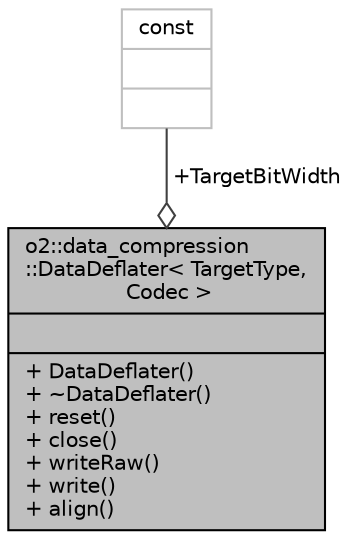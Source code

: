 digraph "o2::data_compression::DataDeflater&lt; TargetType, Codec &gt;"
{
 // INTERACTIVE_SVG=YES
  bgcolor="transparent";
  edge [fontname="Helvetica",fontsize="10",labelfontname="Helvetica",labelfontsize="10"];
  node [fontname="Helvetica",fontsize="10",shape=record];
  Node1 [label="{o2::data_compression\l::DataDeflater\< TargetType,\l Codec \>\n||+ DataDeflater()\l+ ~DataDeflater()\l+ reset()\l+ close()\l+ writeRaw()\l+ write()\l+ align()\l}",height=0.2,width=0.4,color="black", fillcolor="grey75", style="filled", fontcolor="black"];
  Node2 -> Node1 [color="grey25",fontsize="10",style="solid",label=" +TargetBitWidth" ,arrowhead="odiamond",fontname="Helvetica"];
  Node2 [label="{const\n||}",height=0.2,width=0.4,color="grey75"];
}
